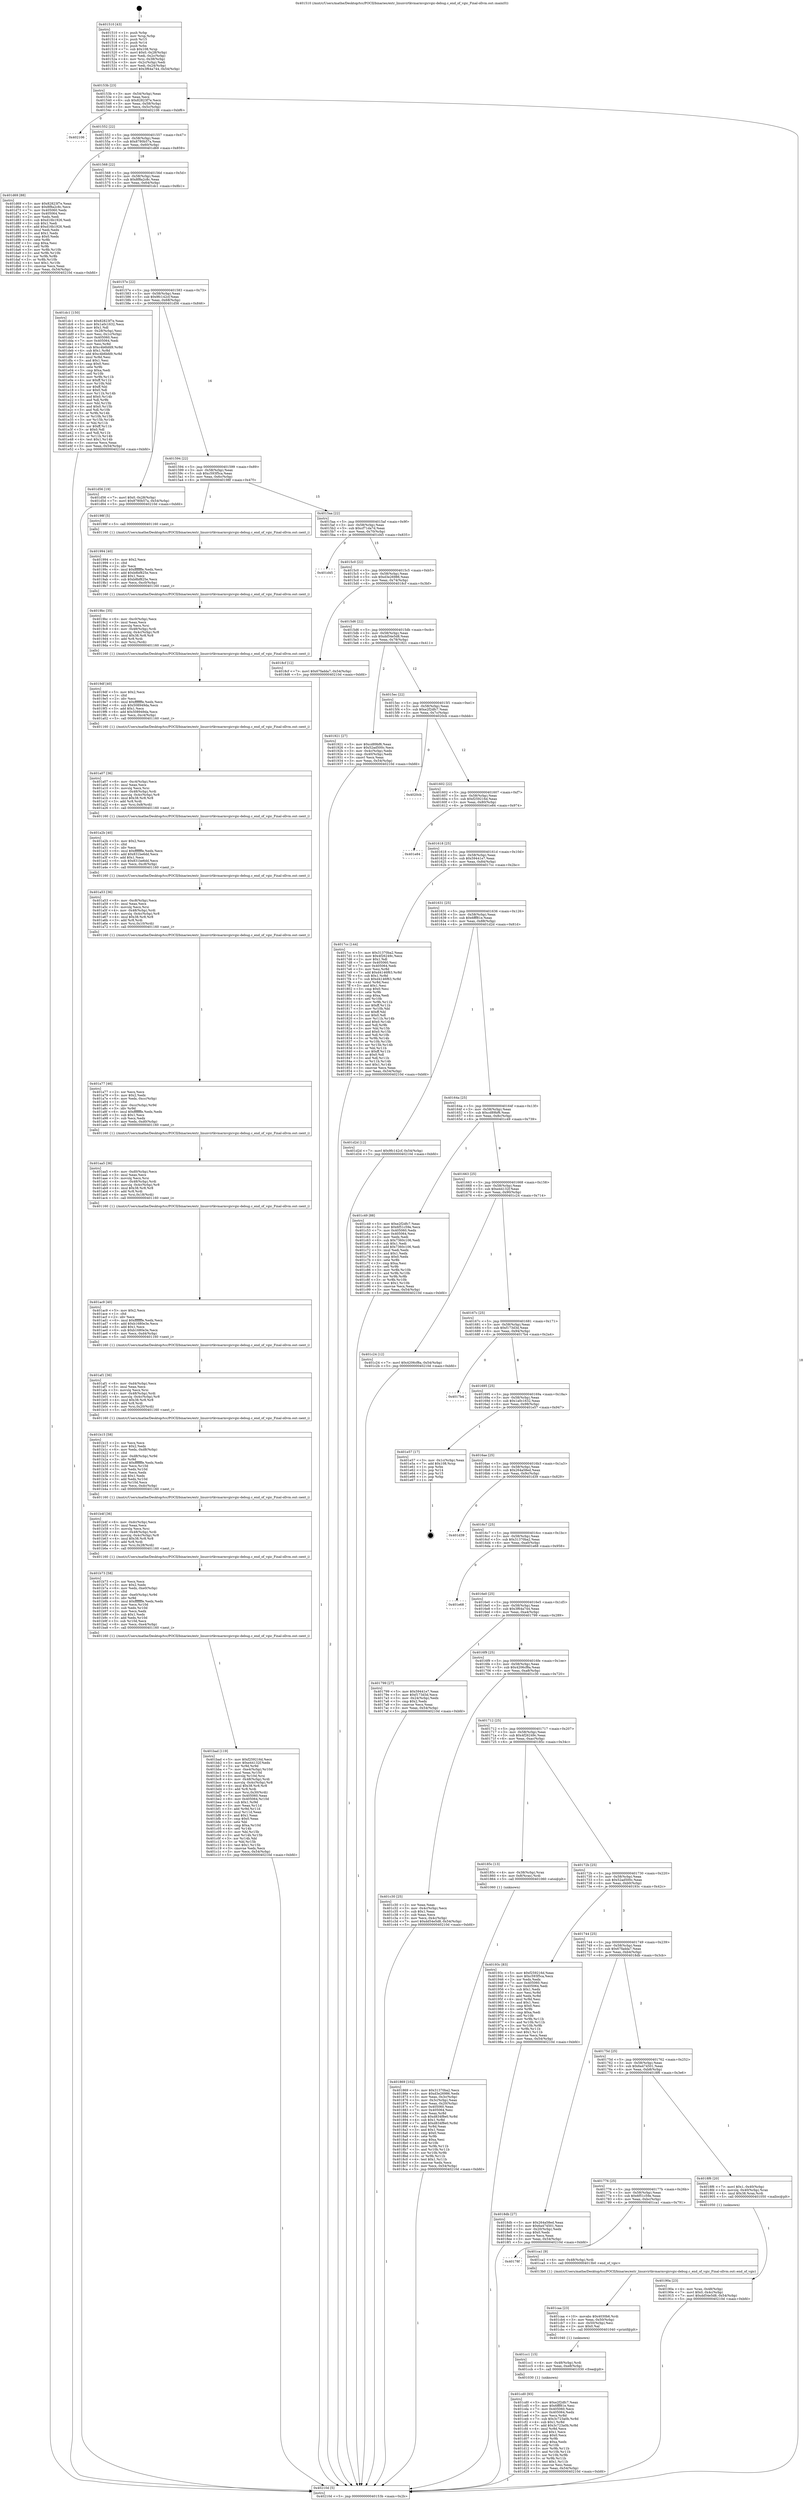 digraph "0x401510" {
  label = "0x401510 (/mnt/c/Users/mathe/Desktop/tcc/POCII/binaries/extr_linuxvirtkvmarmvgicvgic-debug.c_end_of_vgic_Final-ollvm.out::main(0))"
  labelloc = "t"
  node[shape=record]

  Entry [label="",width=0.3,height=0.3,shape=circle,fillcolor=black,style=filled]
  "0x40153b" [label="{
     0x40153b [23]\l
     | [instrs]\l
     &nbsp;&nbsp;0x40153b \<+3\>: mov -0x54(%rbp),%eax\l
     &nbsp;&nbsp;0x40153e \<+2\>: mov %eax,%ecx\l
     &nbsp;&nbsp;0x401540 \<+6\>: sub $0x82823f7e,%ecx\l
     &nbsp;&nbsp;0x401546 \<+3\>: mov %eax,-0x58(%rbp)\l
     &nbsp;&nbsp;0x401549 \<+3\>: mov %ecx,-0x5c(%rbp)\l
     &nbsp;&nbsp;0x40154c \<+6\>: je 0000000000402106 \<main+0xbf6\>\l
  }"]
  "0x402106" [label="{
     0x402106\l
  }", style=dashed]
  "0x401552" [label="{
     0x401552 [22]\l
     | [instrs]\l
     &nbsp;&nbsp;0x401552 \<+5\>: jmp 0000000000401557 \<main+0x47\>\l
     &nbsp;&nbsp;0x401557 \<+3\>: mov -0x58(%rbp),%eax\l
     &nbsp;&nbsp;0x40155a \<+5\>: sub $0x8780b57a,%eax\l
     &nbsp;&nbsp;0x40155f \<+3\>: mov %eax,-0x60(%rbp)\l
     &nbsp;&nbsp;0x401562 \<+6\>: je 0000000000401d69 \<main+0x859\>\l
  }"]
  Exit [label="",width=0.3,height=0.3,shape=circle,fillcolor=black,style=filled,peripheries=2]
  "0x401d69" [label="{
     0x401d69 [88]\l
     | [instrs]\l
     &nbsp;&nbsp;0x401d69 \<+5\>: mov $0x82823f7e,%eax\l
     &nbsp;&nbsp;0x401d6e \<+5\>: mov $0x8f8a2c8c,%ecx\l
     &nbsp;&nbsp;0x401d73 \<+7\>: mov 0x405060,%edx\l
     &nbsp;&nbsp;0x401d7a \<+7\>: mov 0x405064,%esi\l
     &nbsp;&nbsp;0x401d81 \<+2\>: mov %edx,%edi\l
     &nbsp;&nbsp;0x401d83 \<+6\>: sub $0xd16b1926,%edi\l
     &nbsp;&nbsp;0x401d89 \<+3\>: sub $0x1,%edi\l
     &nbsp;&nbsp;0x401d8c \<+6\>: add $0xd16b1926,%edi\l
     &nbsp;&nbsp;0x401d92 \<+3\>: imul %edi,%edx\l
     &nbsp;&nbsp;0x401d95 \<+3\>: and $0x1,%edx\l
     &nbsp;&nbsp;0x401d98 \<+3\>: cmp $0x0,%edx\l
     &nbsp;&nbsp;0x401d9b \<+4\>: sete %r8b\l
     &nbsp;&nbsp;0x401d9f \<+3\>: cmp $0xa,%esi\l
     &nbsp;&nbsp;0x401da2 \<+4\>: setl %r9b\l
     &nbsp;&nbsp;0x401da6 \<+3\>: mov %r8b,%r10b\l
     &nbsp;&nbsp;0x401da9 \<+3\>: and %r9b,%r10b\l
     &nbsp;&nbsp;0x401dac \<+3\>: xor %r9b,%r8b\l
     &nbsp;&nbsp;0x401daf \<+3\>: or %r8b,%r10b\l
     &nbsp;&nbsp;0x401db2 \<+4\>: test $0x1,%r10b\l
     &nbsp;&nbsp;0x401db6 \<+3\>: cmovne %ecx,%eax\l
     &nbsp;&nbsp;0x401db9 \<+3\>: mov %eax,-0x54(%rbp)\l
     &nbsp;&nbsp;0x401dbc \<+5\>: jmp 000000000040210d \<main+0xbfd\>\l
  }"]
  "0x401568" [label="{
     0x401568 [22]\l
     | [instrs]\l
     &nbsp;&nbsp;0x401568 \<+5\>: jmp 000000000040156d \<main+0x5d\>\l
     &nbsp;&nbsp;0x40156d \<+3\>: mov -0x58(%rbp),%eax\l
     &nbsp;&nbsp;0x401570 \<+5\>: sub $0x8f8a2c8c,%eax\l
     &nbsp;&nbsp;0x401575 \<+3\>: mov %eax,-0x64(%rbp)\l
     &nbsp;&nbsp;0x401578 \<+6\>: je 0000000000401dc1 \<main+0x8b1\>\l
  }"]
  "0x401cd0" [label="{
     0x401cd0 [93]\l
     | [instrs]\l
     &nbsp;&nbsp;0x401cd0 \<+5\>: mov $0xe2f2dfc7,%eax\l
     &nbsp;&nbsp;0x401cd5 \<+5\>: mov $0x6fff81e,%esi\l
     &nbsp;&nbsp;0x401cda \<+7\>: mov 0x405060,%ecx\l
     &nbsp;&nbsp;0x401ce1 \<+7\>: mov 0x405064,%edx\l
     &nbsp;&nbsp;0x401ce8 \<+3\>: mov %ecx,%r8d\l
     &nbsp;&nbsp;0x401ceb \<+7\>: sub $0x3c723a0b,%r8d\l
     &nbsp;&nbsp;0x401cf2 \<+4\>: sub $0x1,%r8d\l
     &nbsp;&nbsp;0x401cf6 \<+7\>: add $0x3c723a0b,%r8d\l
     &nbsp;&nbsp;0x401cfd \<+4\>: imul %r8d,%ecx\l
     &nbsp;&nbsp;0x401d01 \<+3\>: and $0x1,%ecx\l
     &nbsp;&nbsp;0x401d04 \<+3\>: cmp $0x0,%ecx\l
     &nbsp;&nbsp;0x401d07 \<+4\>: sete %r9b\l
     &nbsp;&nbsp;0x401d0b \<+3\>: cmp $0xa,%edx\l
     &nbsp;&nbsp;0x401d0e \<+4\>: setl %r10b\l
     &nbsp;&nbsp;0x401d12 \<+3\>: mov %r9b,%r11b\l
     &nbsp;&nbsp;0x401d15 \<+3\>: and %r10b,%r11b\l
     &nbsp;&nbsp;0x401d18 \<+3\>: xor %r10b,%r9b\l
     &nbsp;&nbsp;0x401d1b \<+3\>: or %r9b,%r11b\l
     &nbsp;&nbsp;0x401d1e \<+4\>: test $0x1,%r11b\l
     &nbsp;&nbsp;0x401d22 \<+3\>: cmovne %esi,%eax\l
     &nbsp;&nbsp;0x401d25 \<+3\>: mov %eax,-0x54(%rbp)\l
     &nbsp;&nbsp;0x401d28 \<+5\>: jmp 000000000040210d \<main+0xbfd\>\l
  }"]
  "0x401dc1" [label="{
     0x401dc1 [150]\l
     | [instrs]\l
     &nbsp;&nbsp;0x401dc1 \<+5\>: mov $0x82823f7e,%eax\l
     &nbsp;&nbsp;0x401dc6 \<+5\>: mov $0x1a0c1632,%ecx\l
     &nbsp;&nbsp;0x401dcb \<+2\>: mov $0x1,%dl\l
     &nbsp;&nbsp;0x401dcd \<+3\>: mov -0x28(%rbp),%esi\l
     &nbsp;&nbsp;0x401dd0 \<+3\>: mov %esi,-0x1c(%rbp)\l
     &nbsp;&nbsp;0x401dd3 \<+7\>: mov 0x405060,%esi\l
     &nbsp;&nbsp;0x401dda \<+7\>: mov 0x405064,%edi\l
     &nbsp;&nbsp;0x401de1 \<+3\>: mov %esi,%r8d\l
     &nbsp;&nbsp;0x401de4 \<+7\>: sub $0xc4b6bfd9,%r8d\l
     &nbsp;&nbsp;0x401deb \<+4\>: sub $0x1,%r8d\l
     &nbsp;&nbsp;0x401def \<+7\>: add $0xc4b6bfd9,%r8d\l
     &nbsp;&nbsp;0x401df6 \<+4\>: imul %r8d,%esi\l
     &nbsp;&nbsp;0x401dfa \<+3\>: and $0x1,%esi\l
     &nbsp;&nbsp;0x401dfd \<+3\>: cmp $0x0,%esi\l
     &nbsp;&nbsp;0x401e00 \<+4\>: sete %r9b\l
     &nbsp;&nbsp;0x401e04 \<+3\>: cmp $0xa,%edi\l
     &nbsp;&nbsp;0x401e07 \<+4\>: setl %r10b\l
     &nbsp;&nbsp;0x401e0b \<+3\>: mov %r9b,%r11b\l
     &nbsp;&nbsp;0x401e0e \<+4\>: xor $0xff,%r11b\l
     &nbsp;&nbsp;0x401e12 \<+3\>: mov %r10b,%bl\l
     &nbsp;&nbsp;0x401e15 \<+3\>: xor $0xff,%bl\l
     &nbsp;&nbsp;0x401e18 \<+3\>: xor $0x0,%dl\l
     &nbsp;&nbsp;0x401e1b \<+3\>: mov %r11b,%r14b\l
     &nbsp;&nbsp;0x401e1e \<+4\>: and $0x0,%r14b\l
     &nbsp;&nbsp;0x401e22 \<+3\>: and %dl,%r9b\l
     &nbsp;&nbsp;0x401e25 \<+3\>: mov %bl,%r15b\l
     &nbsp;&nbsp;0x401e28 \<+4\>: and $0x0,%r15b\l
     &nbsp;&nbsp;0x401e2c \<+3\>: and %dl,%r10b\l
     &nbsp;&nbsp;0x401e2f \<+3\>: or %r9b,%r14b\l
     &nbsp;&nbsp;0x401e32 \<+3\>: or %r10b,%r15b\l
     &nbsp;&nbsp;0x401e35 \<+3\>: xor %r15b,%r14b\l
     &nbsp;&nbsp;0x401e38 \<+3\>: or %bl,%r11b\l
     &nbsp;&nbsp;0x401e3b \<+4\>: xor $0xff,%r11b\l
     &nbsp;&nbsp;0x401e3f \<+3\>: or $0x0,%dl\l
     &nbsp;&nbsp;0x401e42 \<+3\>: and %dl,%r11b\l
     &nbsp;&nbsp;0x401e45 \<+3\>: or %r11b,%r14b\l
     &nbsp;&nbsp;0x401e48 \<+4\>: test $0x1,%r14b\l
     &nbsp;&nbsp;0x401e4c \<+3\>: cmovne %ecx,%eax\l
     &nbsp;&nbsp;0x401e4f \<+3\>: mov %eax,-0x54(%rbp)\l
     &nbsp;&nbsp;0x401e52 \<+5\>: jmp 000000000040210d \<main+0xbfd\>\l
  }"]
  "0x40157e" [label="{
     0x40157e [22]\l
     | [instrs]\l
     &nbsp;&nbsp;0x40157e \<+5\>: jmp 0000000000401583 \<main+0x73\>\l
     &nbsp;&nbsp;0x401583 \<+3\>: mov -0x58(%rbp),%eax\l
     &nbsp;&nbsp;0x401586 \<+5\>: sub $0x9fc142cf,%eax\l
     &nbsp;&nbsp;0x40158b \<+3\>: mov %eax,-0x68(%rbp)\l
     &nbsp;&nbsp;0x40158e \<+6\>: je 0000000000401d56 \<main+0x846\>\l
  }"]
  "0x401cc1" [label="{
     0x401cc1 [15]\l
     | [instrs]\l
     &nbsp;&nbsp;0x401cc1 \<+4\>: mov -0x48(%rbp),%rdi\l
     &nbsp;&nbsp;0x401cc5 \<+6\>: mov %eax,-0xe8(%rbp)\l
     &nbsp;&nbsp;0x401ccb \<+5\>: call 0000000000401030 \<free@plt\>\l
     | [calls]\l
     &nbsp;&nbsp;0x401030 \{1\} (unknown)\l
  }"]
  "0x401d56" [label="{
     0x401d56 [19]\l
     | [instrs]\l
     &nbsp;&nbsp;0x401d56 \<+7\>: movl $0x0,-0x28(%rbp)\l
     &nbsp;&nbsp;0x401d5d \<+7\>: movl $0x8780b57a,-0x54(%rbp)\l
     &nbsp;&nbsp;0x401d64 \<+5\>: jmp 000000000040210d \<main+0xbfd\>\l
  }"]
  "0x401594" [label="{
     0x401594 [22]\l
     | [instrs]\l
     &nbsp;&nbsp;0x401594 \<+5\>: jmp 0000000000401599 \<main+0x89\>\l
     &nbsp;&nbsp;0x401599 \<+3\>: mov -0x58(%rbp),%eax\l
     &nbsp;&nbsp;0x40159c \<+5\>: sub $0xc593f5ca,%eax\l
     &nbsp;&nbsp;0x4015a1 \<+3\>: mov %eax,-0x6c(%rbp)\l
     &nbsp;&nbsp;0x4015a4 \<+6\>: je 000000000040198f \<main+0x47f\>\l
  }"]
  "0x401caa" [label="{
     0x401caa [23]\l
     | [instrs]\l
     &nbsp;&nbsp;0x401caa \<+10\>: movabs $0x4030b6,%rdi\l
     &nbsp;&nbsp;0x401cb4 \<+3\>: mov %eax,-0x50(%rbp)\l
     &nbsp;&nbsp;0x401cb7 \<+3\>: mov -0x50(%rbp),%esi\l
     &nbsp;&nbsp;0x401cba \<+2\>: mov $0x0,%al\l
     &nbsp;&nbsp;0x401cbc \<+5\>: call 0000000000401040 \<printf@plt\>\l
     | [calls]\l
     &nbsp;&nbsp;0x401040 \{1\} (unknown)\l
  }"]
  "0x40198f" [label="{
     0x40198f [5]\l
     | [instrs]\l
     &nbsp;&nbsp;0x40198f \<+5\>: call 0000000000401160 \<next_i\>\l
     | [calls]\l
     &nbsp;&nbsp;0x401160 \{1\} (/mnt/c/Users/mathe/Desktop/tcc/POCII/binaries/extr_linuxvirtkvmarmvgicvgic-debug.c_end_of_vgic_Final-ollvm.out::next_i)\l
  }"]
  "0x4015aa" [label="{
     0x4015aa [22]\l
     | [instrs]\l
     &nbsp;&nbsp;0x4015aa \<+5\>: jmp 00000000004015af \<main+0x9f\>\l
     &nbsp;&nbsp;0x4015af \<+3\>: mov -0x58(%rbp),%eax\l
     &nbsp;&nbsp;0x4015b2 \<+5\>: sub $0xcf71da7d,%eax\l
     &nbsp;&nbsp;0x4015b7 \<+3\>: mov %eax,-0x70(%rbp)\l
     &nbsp;&nbsp;0x4015ba \<+6\>: je 0000000000401d45 \<main+0x835\>\l
  }"]
  "0x40178f" [label="{
     0x40178f\l
  }", style=dashed]
  "0x401d45" [label="{
     0x401d45\l
  }", style=dashed]
  "0x4015c0" [label="{
     0x4015c0 [22]\l
     | [instrs]\l
     &nbsp;&nbsp;0x4015c0 \<+5\>: jmp 00000000004015c5 \<main+0xb5\>\l
     &nbsp;&nbsp;0x4015c5 \<+3\>: mov -0x58(%rbp),%eax\l
     &nbsp;&nbsp;0x4015c8 \<+5\>: sub $0xd3e26986,%eax\l
     &nbsp;&nbsp;0x4015cd \<+3\>: mov %eax,-0x74(%rbp)\l
     &nbsp;&nbsp;0x4015d0 \<+6\>: je 00000000004018cf \<main+0x3bf\>\l
  }"]
  "0x401ca1" [label="{
     0x401ca1 [9]\l
     | [instrs]\l
     &nbsp;&nbsp;0x401ca1 \<+4\>: mov -0x48(%rbp),%rdi\l
     &nbsp;&nbsp;0x401ca5 \<+5\>: call 00000000004013b0 \<end_of_vgic\>\l
     | [calls]\l
     &nbsp;&nbsp;0x4013b0 \{1\} (/mnt/c/Users/mathe/Desktop/tcc/POCII/binaries/extr_linuxvirtkvmarmvgicvgic-debug.c_end_of_vgic_Final-ollvm.out::end_of_vgic)\l
  }"]
  "0x4018cf" [label="{
     0x4018cf [12]\l
     | [instrs]\l
     &nbsp;&nbsp;0x4018cf \<+7\>: movl $0x67fadda7,-0x54(%rbp)\l
     &nbsp;&nbsp;0x4018d6 \<+5\>: jmp 000000000040210d \<main+0xbfd\>\l
  }"]
  "0x4015d6" [label="{
     0x4015d6 [22]\l
     | [instrs]\l
     &nbsp;&nbsp;0x4015d6 \<+5\>: jmp 00000000004015db \<main+0xcb\>\l
     &nbsp;&nbsp;0x4015db \<+3\>: mov -0x58(%rbp),%eax\l
     &nbsp;&nbsp;0x4015de \<+5\>: sub $0xdd54e5d8,%eax\l
     &nbsp;&nbsp;0x4015e3 \<+3\>: mov %eax,-0x78(%rbp)\l
     &nbsp;&nbsp;0x4015e6 \<+6\>: je 0000000000401921 \<main+0x411\>\l
  }"]
  "0x401bad" [label="{
     0x401bad [119]\l
     | [instrs]\l
     &nbsp;&nbsp;0x401bad \<+5\>: mov $0xf259216d,%ecx\l
     &nbsp;&nbsp;0x401bb2 \<+5\>: mov $0xe44132f,%edx\l
     &nbsp;&nbsp;0x401bb7 \<+3\>: xor %r9d,%r9d\l
     &nbsp;&nbsp;0x401bba \<+7\>: mov -0xe4(%rbp),%r10d\l
     &nbsp;&nbsp;0x401bc1 \<+4\>: imul %eax,%r10d\l
     &nbsp;&nbsp;0x401bc5 \<+3\>: movslq %r10d,%rsi\l
     &nbsp;&nbsp;0x401bc8 \<+4\>: mov -0x48(%rbp),%rdi\l
     &nbsp;&nbsp;0x401bcc \<+4\>: movslq -0x4c(%rbp),%r8\l
     &nbsp;&nbsp;0x401bd0 \<+4\>: imul $0x38,%r8,%r8\l
     &nbsp;&nbsp;0x401bd4 \<+3\>: add %r8,%rdi\l
     &nbsp;&nbsp;0x401bd7 \<+4\>: mov %rsi,0x30(%rdi)\l
     &nbsp;&nbsp;0x401bdb \<+7\>: mov 0x405060,%eax\l
     &nbsp;&nbsp;0x401be2 \<+8\>: mov 0x405064,%r10d\l
     &nbsp;&nbsp;0x401bea \<+4\>: sub $0x1,%r9d\l
     &nbsp;&nbsp;0x401bee \<+3\>: mov %eax,%r11d\l
     &nbsp;&nbsp;0x401bf1 \<+3\>: add %r9d,%r11d\l
     &nbsp;&nbsp;0x401bf4 \<+4\>: imul %r11d,%eax\l
     &nbsp;&nbsp;0x401bf8 \<+3\>: and $0x1,%eax\l
     &nbsp;&nbsp;0x401bfb \<+3\>: cmp $0x0,%eax\l
     &nbsp;&nbsp;0x401bfe \<+3\>: sete %bl\l
     &nbsp;&nbsp;0x401c01 \<+4\>: cmp $0xa,%r10d\l
     &nbsp;&nbsp;0x401c05 \<+4\>: setl %r14b\l
     &nbsp;&nbsp;0x401c09 \<+3\>: mov %bl,%r15b\l
     &nbsp;&nbsp;0x401c0c \<+3\>: and %r14b,%r15b\l
     &nbsp;&nbsp;0x401c0f \<+3\>: xor %r14b,%bl\l
     &nbsp;&nbsp;0x401c12 \<+3\>: or %bl,%r15b\l
     &nbsp;&nbsp;0x401c15 \<+4\>: test $0x1,%r15b\l
     &nbsp;&nbsp;0x401c19 \<+3\>: cmovne %edx,%ecx\l
     &nbsp;&nbsp;0x401c1c \<+3\>: mov %ecx,-0x54(%rbp)\l
     &nbsp;&nbsp;0x401c1f \<+5\>: jmp 000000000040210d \<main+0xbfd\>\l
  }"]
  "0x401921" [label="{
     0x401921 [27]\l
     | [instrs]\l
     &nbsp;&nbsp;0x401921 \<+5\>: mov $0xcd89bf6,%eax\l
     &nbsp;&nbsp;0x401926 \<+5\>: mov $0x52ad500c,%ecx\l
     &nbsp;&nbsp;0x40192b \<+3\>: mov -0x4c(%rbp),%edx\l
     &nbsp;&nbsp;0x40192e \<+3\>: cmp -0x40(%rbp),%edx\l
     &nbsp;&nbsp;0x401931 \<+3\>: cmovl %ecx,%eax\l
     &nbsp;&nbsp;0x401934 \<+3\>: mov %eax,-0x54(%rbp)\l
     &nbsp;&nbsp;0x401937 \<+5\>: jmp 000000000040210d \<main+0xbfd\>\l
  }"]
  "0x4015ec" [label="{
     0x4015ec [22]\l
     | [instrs]\l
     &nbsp;&nbsp;0x4015ec \<+5\>: jmp 00000000004015f1 \<main+0xe1\>\l
     &nbsp;&nbsp;0x4015f1 \<+3\>: mov -0x58(%rbp),%eax\l
     &nbsp;&nbsp;0x4015f4 \<+5\>: sub $0xe2f2dfc7,%eax\l
     &nbsp;&nbsp;0x4015f9 \<+3\>: mov %eax,-0x7c(%rbp)\l
     &nbsp;&nbsp;0x4015fc \<+6\>: je 00000000004020cb \<main+0xbbb\>\l
  }"]
  "0x401b73" [label="{
     0x401b73 [58]\l
     | [instrs]\l
     &nbsp;&nbsp;0x401b73 \<+2\>: xor %ecx,%ecx\l
     &nbsp;&nbsp;0x401b75 \<+5\>: mov $0x2,%edx\l
     &nbsp;&nbsp;0x401b7a \<+6\>: mov %edx,-0xe0(%rbp)\l
     &nbsp;&nbsp;0x401b80 \<+1\>: cltd\l
     &nbsp;&nbsp;0x401b81 \<+7\>: mov -0xe0(%rbp),%r9d\l
     &nbsp;&nbsp;0x401b88 \<+3\>: idiv %r9d\l
     &nbsp;&nbsp;0x401b8b \<+6\>: imul $0xfffffffe,%edx,%edx\l
     &nbsp;&nbsp;0x401b91 \<+3\>: mov %ecx,%r10d\l
     &nbsp;&nbsp;0x401b94 \<+3\>: sub %edx,%r10d\l
     &nbsp;&nbsp;0x401b97 \<+2\>: mov %ecx,%edx\l
     &nbsp;&nbsp;0x401b99 \<+3\>: sub $0x1,%edx\l
     &nbsp;&nbsp;0x401b9c \<+3\>: add %edx,%r10d\l
     &nbsp;&nbsp;0x401b9f \<+3\>: sub %r10d,%ecx\l
     &nbsp;&nbsp;0x401ba2 \<+6\>: mov %ecx,-0xe4(%rbp)\l
     &nbsp;&nbsp;0x401ba8 \<+5\>: call 0000000000401160 \<next_i\>\l
     | [calls]\l
     &nbsp;&nbsp;0x401160 \{1\} (/mnt/c/Users/mathe/Desktop/tcc/POCII/binaries/extr_linuxvirtkvmarmvgicvgic-debug.c_end_of_vgic_Final-ollvm.out::next_i)\l
  }"]
  "0x4020cb" [label="{
     0x4020cb\l
  }", style=dashed]
  "0x401602" [label="{
     0x401602 [22]\l
     | [instrs]\l
     &nbsp;&nbsp;0x401602 \<+5\>: jmp 0000000000401607 \<main+0xf7\>\l
     &nbsp;&nbsp;0x401607 \<+3\>: mov -0x58(%rbp),%eax\l
     &nbsp;&nbsp;0x40160a \<+5\>: sub $0xf259216d,%eax\l
     &nbsp;&nbsp;0x40160f \<+3\>: mov %eax,-0x80(%rbp)\l
     &nbsp;&nbsp;0x401612 \<+6\>: je 0000000000401e84 \<main+0x974\>\l
  }"]
  "0x401b4f" [label="{
     0x401b4f [36]\l
     | [instrs]\l
     &nbsp;&nbsp;0x401b4f \<+6\>: mov -0xdc(%rbp),%ecx\l
     &nbsp;&nbsp;0x401b55 \<+3\>: imul %eax,%ecx\l
     &nbsp;&nbsp;0x401b58 \<+3\>: movslq %ecx,%rsi\l
     &nbsp;&nbsp;0x401b5b \<+4\>: mov -0x48(%rbp),%rdi\l
     &nbsp;&nbsp;0x401b5f \<+4\>: movslq -0x4c(%rbp),%r8\l
     &nbsp;&nbsp;0x401b63 \<+4\>: imul $0x38,%r8,%r8\l
     &nbsp;&nbsp;0x401b67 \<+3\>: add %r8,%rdi\l
     &nbsp;&nbsp;0x401b6a \<+4\>: mov %rsi,0x28(%rdi)\l
     &nbsp;&nbsp;0x401b6e \<+5\>: call 0000000000401160 \<next_i\>\l
     | [calls]\l
     &nbsp;&nbsp;0x401160 \{1\} (/mnt/c/Users/mathe/Desktop/tcc/POCII/binaries/extr_linuxvirtkvmarmvgicvgic-debug.c_end_of_vgic_Final-ollvm.out::next_i)\l
  }"]
  "0x401e84" [label="{
     0x401e84\l
  }", style=dashed]
  "0x401618" [label="{
     0x401618 [25]\l
     | [instrs]\l
     &nbsp;&nbsp;0x401618 \<+5\>: jmp 000000000040161d \<main+0x10d\>\l
     &nbsp;&nbsp;0x40161d \<+3\>: mov -0x58(%rbp),%eax\l
     &nbsp;&nbsp;0x401620 \<+5\>: sub $0x59441e7,%eax\l
     &nbsp;&nbsp;0x401625 \<+6\>: mov %eax,-0x84(%rbp)\l
     &nbsp;&nbsp;0x40162b \<+6\>: je 00000000004017cc \<main+0x2bc\>\l
  }"]
  "0x401b15" [label="{
     0x401b15 [58]\l
     | [instrs]\l
     &nbsp;&nbsp;0x401b15 \<+2\>: xor %ecx,%ecx\l
     &nbsp;&nbsp;0x401b17 \<+5\>: mov $0x2,%edx\l
     &nbsp;&nbsp;0x401b1c \<+6\>: mov %edx,-0xd8(%rbp)\l
     &nbsp;&nbsp;0x401b22 \<+1\>: cltd\l
     &nbsp;&nbsp;0x401b23 \<+7\>: mov -0xd8(%rbp),%r9d\l
     &nbsp;&nbsp;0x401b2a \<+3\>: idiv %r9d\l
     &nbsp;&nbsp;0x401b2d \<+6\>: imul $0xfffffffe,%edx,%edx\l
     &nbsp;&nbsp;0x401b33 \<+3\>: mov %ecx,%r10d\l
     &nbsp;&nbsp;0x401b36 \<+3\>: sub %edx,%r10d\l
     &nbsp;&nbsp;0x401b39 \<+2\>: mov %ecx,%edx\l
     &nbsp;&nbsp;0x401b3b \<+3\>: sub $0x1,%edx\l
     &nbsp;&nbsp;0x401b3e \<+3\>: add %edx,%r10d\l
     &nbsp;&nbsp;0x401b41 \<+3\>: sub %r10d,%ecx\l
     &nbsp;&nbsp;0x401b44 \<+6\>: mov %ecx,-0xdc(%rbp)\l
     &nbsp;&nbsp;0x401b4a \<+5\>: call 0000000000401160 \<next_i\>\l
     | [calls]\l
     &nbsp;&nbsp;0x401160 \{1\} (/mnt/c/Users/mathe/Desktop/tcc/POCII/binaries/extr_linuxvirtkvmarmvgicvgic-debug.c_end_of_vgic_Final-ollvm.out::next_i)\l
  }"]
  "0x4017cc" [label="{
     0x4017cc [144]\l
     | [instrs]\l
     &nbsp;&nbsp;0x4017cc \<+5\>: mov $0x31370ba2,%eax\l
     &nbsp;&nbsp;0x4017d1 \<+5\>: mov $0x4f26249c,%ecx\l
     &nbsp;&nbsp;0x4017d6 \<+2\>: mov $0x1,%dl\l
     &nbsp;&nbsp;0x4017d8 \<+7\>: mov 0x405060,%esi\l
     &nbsp;&nbsp;0x4017df \<+7\>: mov 0x405064,%edi\l
     &nbsp;&nbsp;0x4017e6 \<+3\>: mov %esi,%r8d\l
     &nbsp;&nbsp;0x4017e9 \<+7\>: add $0xd4146f63,%r8d\l
     &nbsp;&nbsp;0x4017f0 \<+4\>: sub $0x1,%r8d\l
     &nbsp;&nbsp;0x4017f4 \<+7\>: sub $0xd4146f63,%r8d\l
     &nbsp;&nbsp;0x4017fb \<+4\>: imul %r8d,%esi\l
     &nbsp;&nbsp;0x4017ff \<+3\>: and $0x1,%esi\l
     &nbsp;&nbsp;0x401802 \<+3\>: cmp $0x0,%esi\l
     &nbsp;&nbsp;0x401805 \<+4\>: sete %r9b\l
     &nbsp;&nbsp;0x401809 \<+3\>: cmp $0xa,%edi\l
     &nbsp;&nbsp;0x40180c \<+4\>: setl %r10b\l
     &nbsp;&nbsp;0x401810 \<+3\>: mov %r9b,%r11b\l
     &nbsp;&nbsp;0x401813 \<+4\>: xor $0xff,%r11b\l
     &nbsp;&nbsp;0x401817 \<+3\>: mov %r10b,%bl\l
     &nbsp;&nbsp;0x40181a \<+3\>: xor $0xff,%bl\l
     &nbsp;&nbsp;0x40181d \<+3\>: xor $0x0,%dl\l
     &nbsp;&nbsp;0x401820 \<+3\>: mov %r11b,%r14b\l
     &nbsp;&nbsp;0x401823 \<+4\>: and $0x0,%r14b\l
     &nbsp;&nbsp;0x401827 \<+3\>: and %dl,%r9b\l
     &nbsp;&nbsp;0x40182a \<+3\>: mov %bl,%r15b\l
     &nbsp;&nbsp;0x40182d \<+4\>: and $0x0,%r15b\l
     &nbsp;&nbsp;0x401831 \<+3\>: and %dl,%r10b\l
     &nbsp;&nbsp;0x401834 \<+3\>: or %r9b,%r14b\l
     &nbsp;&nbsp;0x401837 \<+3\>: or %r10b,%r15b\l
     &nbsp;&nbsp;0x40183a \<+3\>: xor %r15b,%r14b\l
     &nbsp;&nbsp;0x40183d \<+3\>: or %bl,%r11b\l
     &nbsp;&nbsp;0x401840 \<+4\>: xor $0xff,%r11b\l
     &nbsp;&nbsp;0x401844 \<+3\>: or $0x0,%dl\l
     &nbsp;&nbsp;0x401847 \<+3\>: and %dl,%r11b\l
     &nbsp;&nbsp;0x40184a \<+3\>: or %r11b,%r14b\l
     &nbsp;&nbsp;0x40184d \<+4\>: test $0x1,%r14b\l
     &nbsp;&nbsp;0x401851 \<+3\>: cmovne %ecx,%eax\l
     &nbsp;&nbsp;0x401854 \<+3\>: mov %eax,-0x54(%rbp)\l
     &nbsp;&nbsp;0x401857 \<+5\>: jmp 000000000040210d \<main+0xbfd\>\l
  }"]
  "0x401631" [label="{
     0x401631 [25]\l
     | [instrs]\l
     &nbsp;&nbsp;0x401631 \<+5\>: jmp 0000000000401636 \<main+0x126\>\l
     &nbsp;&nbsp;0x401636 \<+3\>: mov -0x58(%rbp),%eax\l
     &nbsp;&nbsp;0x401639 \<+5\>: sub $0x6fff81e,%eax\l
     &nbsp;&nbsp;0x40163e \<+6\>: mov %eax,-0x88(%rbp)\l
     &nbsp;&nbsp;0x401644 \<+6\>: je 0000000000401d2d \<main+0x81d\>\l
  }"]
  "0x401af1" [label="{
     0x401af1 [36]\l
     | [instrs]\l
     &nbsp;&nbsp;0x401af1 \<+6\>: mov -0xd4(%rbp),%ecx\l
     &nbsp;&nbsp;0x401af7 \<+3\>: imul %eax,%ecx\l
     &nbsp;&nbsp;0x401afa \<+3\>: movslq %ecx,%rsi\l
     &nbsp;&nbsp;0x401afd \<+4\>: mov -0x48(%rbp),%rdi\l
     &nbsp;&nbsp;0x401b01 \<+4\>: movslq -0x4c(%rbp),%r8\l
     &nbsp;&nbsp;0x401b05 \<+4\>: imul $0x38,%r8,%r8\l
     &nbsp;&nbsp;0x401b09 \<+3\>: add %r8,%rdi\l
     &nbsp;&nbsp;0x401b0c \<+4\>: mov %rsi,0x20(%rdi)\l
     &nbsp;&nbsp;0x401b10 \<+5\>: call 0000000000401160 \<next_i\>\l
     | [calls]\l
     &nbsp;&nbsp;0x401160 \{1\} (/mnt/c/Users/mathe/Desktop/tcc/POCII/binaries/extr_linuxvirtkvmarmvgicvgic-debug.c_end_of_vgic_Final-ollvm.out::next_i)\l
  }"]
  "0x401d2d" [label="{
     0x401d2d [12]\l
     | [instrs]\l
     &nbsp;&nbsp;0x401d2d \<+7\>: movl $0x9fc142cf,-0x54(%rbp)\l
     &nbsp;&nbsp;0x401d34 \<+5\>: jmp 000000000040210d \<main+0xbfd\>\l
  }"]
  "0x40164a" [label="{
     0x40164a [25]\l
     | [instrs]\l
     &nbsp;&nbsp;0x40164a \<+5\>: jmp 000000000040164f \<main+0x13f\>\l
     &nbsp;&nbsp;0x40164f \<+3\>: mov -0x58(%rbp),%eax\l
     &nbsp;&nbsp;0x401652 \<+5\>: sub $0xcd89bf6,%eax\l
     &nbsp;&nbsp;0x401657 \<+6\>: mov %eax,-0x8c(%rbp)\l
     &nbsp;&nbsp;0x40165d \<+6\>: je 0000000000401c49 \<main+0x739\>\l
  }"]
  "0x401ac9" [label="{
     0x401ac9 [40]\l
     | [instrs]\l
     &nbsp;&nbsp;0x401ac9 \<+5\>: mov $0x2,%ecx\l
     &nbsp;&nbsp;0x401ace \<+1\>: cltd\l
     &nbsp;&nbsp;0x401acf \<+2\>: idiv %ecx\l
     &nbsp;&nbsp;0x401ad1 \<+6\>: imul $0xfffffffe,%edx,%ecx\l
     &nbsp;&nbsp;0x401ad7 \<+6\>: add $0xb1680e3e,%ecx\l
     &nbsp;&nbsp;0x401add \<+3\>: add $0x1,%ecx\l
     &nbsp;&nbsp;0x401ae0 \<+6\>: sub $0xb1680e3e,%ecx\l
     &nbsp;&nbsp;0x401ae6 \<+6\>: mov %ecx,-0xd4(%rbp)\l
     &nbsp;&nbsp;0x401aec \<+5\>: call 0000000000401160 \<next_i\>\l
     | [calls]\l
     &nbsp;&nbsp;0x401160 \{1\} (/mnt/c/Users/mathe/Desktop/tcc/POCII/binaries/extr_linuxvirtkvmarmvgicvgic-debug.c_end_of_vgic_Final-ollvm.out::next_i)\l
  }"]
  "0x401c49" [label="{
     0x401c49 [88]\l
     | [instrs]\l
     &nbsp;&nbsp;0x401c49 \<+5\>: mov $0xe2f2dfc7,%eax\l
     &nbsp;&nbsp;0x401c4e \<+5\>: mov $0x6f51c59e,%ecx\l
     &nbsp;&nbsp;0x401c53 \<+7\>: mov 0x405060,%edx\l
     &nbsp;&nbsp;0x401c5a \<+7\>: mov 0x405064,%esi\l
     &nbsp;&nbsp;0x401c61 \<+2\>: mov %edx,%edi\l
     &nbsp;&nbsp;0x401c63 \<+6\>: sub $0x7360c106,%edi\l
     &nbsp;&nbsp;0x401c69 \<+3\>: sub $0x1,%edi\l
     &nbsp;&nbsp;0x401c6c \<+6\>: add $0x7360c106,%edi\l
     &nbsp;&nbsp;0x401c72 \<+3\>: imul %edi,%edx\l
     &nbsp;&nbsp;0x401c75 \<+3\>: and $0x1,%edx\l
     &nbsp;&nbsp;0x401c78 \<+3\>: cmp $0x0,%edx\l
     &nbsp;&nbsp;0x401c7b \<+4\>: sete %r8b\l
     &nbsp;&nbsp;0x401c7f \<+3\>: cmp $0xa,%esi\l
     &nbsp;&nbsp;0x401c82 \<+4\>: setl %r9b\l
     &nbsp;&nbsp;0x401c86 \<+3\>: mov %r8b,%r10b\l
     &nbsp;&nbsp;0x401c89 \<+3\>: and %r9b,%r10b\l
     &nbsp;&nbsp;0x401c8c \<+3\>: xor %r9b,%r8b\l
     &nbsp;&nbsp;0x401c8f \<+3\>: or %r8b,%r10b\l
     &nbsp;&nbsp;0x401c92 \<+4\>: test $0x1,%r10b\l
     &nbsp;&nbsp;0x401c96 \<+3\>: cmovne %ecx,%eax\l
     &nbsp;&nbsp;0x401c99 \<+3\>: mov %eax,-0x54(%rbp)\l
     &nbsp;&nbsp;0x401c9c \<+5\>: jmp 000000000040210d \<main+0xbfd\>\l
  }"]
  "0x401663" [label="{
     0x401663 [25]\l
     | [instrs]\l
     &nbsp;&nbsp;0x401663 \<+5\>: jmp 0000000000401668 \<main+0x158\>\l
     &nbsp;&nbsp;0x401668 \<+3\>: mov -0x58(%rbp),%eax\l
     &nbsp;&nbsp;0x40166b \<+5\>: sub $0xe44132f,%eax\l
     &nbsp;&nbsp;0x401670 \<+6\>: mov %eax,-0x90(%rbp)\l
     &nbsp;&nbsp;0x401676 \<+6\>: je 0000000000401c24 \<main+0x714\>\l
  }"]
  "0x401aa5" [label="{
     0x401aa5 [36]\l
     | [instrs]\l
     &nbsp;&nbsp;0x401aa5 \<+6\>: mov -0xd0(%rbp),%ecx\l
     &nbsp;&nbsp;0x401aab \<+3\>: imul %eax,%ecx\l
     &nbsp;&nbsp;0x401aae \<+3\>: movslq %ecx,%rsi\l
     &nbsp;&nbsp;0x401ab1 \<+4\>: mov -0x48(%rbp),%rdi\l
     &nbsp;&nbsp;0x401ab5 \<+4\>: movslq -0x4c(%rbp),%r8\l
     &nbsp;&nbsp;0x401ab9 \<+4\>: imul $0x38,%r8,%r8\l
     &nbsp;&nbsp;0x401abd \<+3\>: add %r8,%rdi\l
     &nbsp;&nbsp;0x401ac0 \<+4\>: mov %rsi,0x18(%rdi)\l
     &nbsp;&nbsp;0x401ac4 \<+5\>: call 0000000000401160 \<next_i\>\l
     | [calls]\l
     &nbsp;&nbsp;0x401160 \{1\} (/mnt/c/Users/mathe/Desktop/tcc/POCII/binaries/extr_linuxvirtkvmarmvgicvgic-debug.c_end_of_vgic_Final-ollvm.out::next_i)\l
  }"]
  "0x401c24" [label="{
     0x401c24 [12]\l
     | [instrs]\l
     &nbsp;&nbsp;0x401c24 \<+7\>: movl $0x4206cf8a,-0x54(%rbp)\l
     &nbsp;&nbsp;0x401c2b \<+5\>: jmp 000000000040210d \<main+0xbfd\>\l
  }"]
  "0x40167c" [label="{
     0x40167c [25]\l
     | [instrs]\l
     &nbsp;&nbsp;0x40167c \<+5\>: jmp 0000000000401681 \<main+0x171\>\l
     &nbsp;&nbsp;0x401681 \<+3\>: mov -0x58(%rbp),%eax\l
     &nbsp;&nbsp;0x401684 \<+5\>: sub $0xf173d3d,%eax\l
     &nbsp;&nbsp;0x401689 \<+6\>: mov %eax,-0x94(%rbp)\l
     &nbsp;&nbsp;0x40168f \<+6\>: je 00000000004017b4 \<main+0x2a4\>\l
  }"]
  "0x401a77" [label="{
     0x401a77 [46]\l
     | [instrs]\l
     &nbsp;&nbsp;0x401a77 \<+2\>: xor %ecx,%ecx\l
     &nbsp;&nbsp;0x401a79 \<+5\>: mov $0x2,%edx\l
     &nbsp;&nbsp;0x401a7e \<+6\>: mov %edx,-0xcc(%rbp)\l
     &nbsp;&nbsp;0x401a84 \<+1\>: cltd\l
     &nbsp;&nbsp;0x401a85 \<+7\>: mov -0xcc(%rbp),%r9d\l
     &nbsp;&nbsp;0x401a8c \<+3\>: idiv %r9d\l
     &nbsp;&nbsp;0x401a8f \<+6\>: imul $0xfffffffe,%edx,%edx\l
     &nbsp;&nbsp;0x401a95 \<+3\>: sub $0x1,%ecx\l
     &nbsp;&nbsp;0x401a98 \<+2\>: sub %ecx,%edx\l
     &nbsp;&nbsp;0x401a9a \<+6\>: mov %edx,-0xd0(%rbp)\l
     &nbsp;&nbsp;0x401aa0 \<+5\>: call 0000000000401160 \<next_i\>\l
     | [calls]\l
     &nbsp;&nbsp;0x401160 \{1\} (/mnt/c/Users/mathe/Desktop/tcc/POCII/binaries/extr_linuxvirtkvmarmvgicvgic-debug.c_end_of_vgic_Final-ollvm.out::next_i)\l
  }"]
  "0x4017b4" [label="{
     0x4017b4\l
  }", style=dashed]
  "0x401695" [label="{
     0x401695 [25]\l
     | [instrs]\l
     &nbsp;&nbsp;0x401695 \<+5\>: jmp 000000000040169a \<main+0x18a\>\l
     &nbsp;&nbsp;0x40169a \<+3\>: mov -0x58(%rbp),%eax\l
     &nbsp;&nbsp;0x40169d \<+5\>: sub $0x1a0c1632,%eax\l
     &nbsp;&nbsp;0x4016a2 \<+6\>: mov %eax,-0x98(%rbp)\l
     &nbsp;&nbsp;0x4016a8 \<+6\>: je 0000000000401e57 \<main+0x947\>\l
  }"]
  "0x401a53" [label="{
     0x401a53 [36]\l
     | [instrs]\l
     &nbsp;&nbsp;0x401a53 \<+6\>: mov -0xc8(%rbp),%ecx\l
     &nbsp;&nbsp;0x401a59 \<+3\>: imul %eax,%ecx\l
     &nbsp;&nbsp;0x401a5c \<+3\>: movslq %ecx,%rsi\l
     &nbsp;&nbsp;0x401a5f \<+4\>: mov -0x48(%rbp),%rdi\l
     &nbsp;&nbsp;0x401a63 \<+4\>: movslq -0x4c(%rbp),%r8\l
     &nbsp;&nbsp;0x401a67 \<+4\>: imul $0x38,%r8,%r8\l
     &nbsp;&nbsp;0x401a6b \<+3\>: add %r8,%rdi\l
     &nbsp;&nbsp;0x401a6e \<+4\>: mov %rsi,0x10(%rdi)\l
     &nbsp;&nbsp;0x401a72 \<+5\>: call 0000000000401160 \<next_i\>\l
     | [calls]\l
     &nbsp;&nbsp;0x401160 \{1\} (/mnt/c/Users/mathe/Desktop/tcc/POCII/binaries/extr_linuxvirtkvmarmvgicvgic-debug.c_end_of_vgic_Final-ollvm.out::next_i)\l
  }"]
  "0x401e57" [label="{
     0x401e57 [17]\l
     | [instrs]\l
     &nbsp;&nbsp;0x401e57 \<+3\>: mov -0x1c(%rbp),%eax\l
     &nbsp;&nbsp;0x401e5a \<+7\>: add $0x108,%rsp\l
     &nbsp;&nbsp;0x401e61 \<+1\>: pop %rbx\l
     &nbsp;&nbsp;0x401e62 \<+2\>: pop %r14\l
     &nbsp;&nbsp;0x401e64 \<+2\>: pop %r15\l
     &nbsp;&nbsp;0x401e66 \<+1\>: pop %rbp\l
     &nbsp;&nbsp;0x401e67 \<+1\>: ret\l
  }"]
  "0x4016ae" [label="{
     0x4016ae [25]\l
     | [instrs]\l
     &nbsp;&nbsp;0x4016ae \<+5\>: jmp 00000000004016b3 \<main+0x1a3\>\l
     &nbsp;&nbsp;0x4016b3 \<+3\>: mov -0x58(%rbp),%eax\l
     &nbsp;&nbsp;0x4016b6 \<+5\>: sub $0x264a58ed,%eax\l
     &nbsp;&nbsp;0x4016bb \<+6\>: mov %eax,-0x9c(%rbp)\l
     &nbsp;&nbsp;0x4016c1 \<+6\>: je 0000000000401d39 \<main+0x829\>\l
  }"]
  "0x401a2b" [label="{
     0x401a2b [40]\l
     | [instrs]\l
     &nbsp;&nbsp;0x401a2b \<+5\>: mov $0x2,%ecx\l
     &nbsp;&nbsp;0x401a30 \<+1\>: cltd\l
     &nbsp;&nbsp;0x401a31 \<+2\>: idiv %ecx\l
     &nbsp;&nbsp;0x401a33 \<+6\>: imul $0xfffffffe,%edx,%ecx\l
     &nbsp;&nbsp;0x401a39 \<+6\>: add $0x831be6dd,%ecx\l
     &nbsp;&nbsp;0x401a3f \<+3\>: add $0x1,%ecx\l
     &nbsp;&nbsp;0x401a42 \<+6\>: sub $0x831be6dd,%ecx\l
     &nbsp;&nbsp;0x401a48 \<+6\>: mov %ecx,-0xc8(%rbp)\l
     &nbsp;&nbsp;0x401a4e \<+5\>: call 0000000000401160 \<next_i\>\l
     | [calls]\l
     &nbsp;&nbsp;0x401160 \{1\} (/mnt/c/Users/mathe/Desktop/tcc/POCII/binaries/extr_linuxvirtkvmarmvgicvgic-debug.c_end_of_vgic_Final-ollvm.out::next_i)\l
  }"]
  "0x401d39" [label="{
     0x401d39\l
  }", style=dashed]
  "0x4016c7" [label="{
     0x4016c7 [25]\l
     | [instrs]\l
     &nbsp;&nbsp;0x4016c7 \<+5\>: jmp 00000000004016cc \<main+0x1bc\>\l
     &nbsp;&nbsp;0x4016cc \<+3\>: mov -0x58(%rbp),%eax\l
     &nbsp;&nbsp;0x4016cf \<+5\>: sub $0x31370ba2,%eax\l
     &nbsp;&nbsp;0x4016d4 \<+6\>: mov %eax,-0xa0(%rbp)\l
     &nbsp;&nbsp;0x4016da \<+6\>: je 0000000000401e68 \<main+0x958\>\l
  }"]
  "0x401a07" [label="{
     0x401a07 [36]\l
     | [instrs]\l
     &nbsp;&nbsp;0x401a07 \<+6\>: mov -0xc4(%rbp),%ecx\l
     &nbsp;&nbsp;0x401a0d \<+3\>: imul %eax,%ecx\l
     &nbsp;&nbsp;0x401a10 \<+3\>: movslq %ecx,%rsi\l
     &nbsp;&nbsp;0x401a13 \<+4\>: mov -0x48(%rbp),%rdi\l
     &nbsp;&nbsp;0x401a17 \<+4\>: movslq -0x4c(%rbp),%r8\l
     &nbsp;&nbsp;0x401a1b \<+4\>: imul $0x38,%r8,%r8\l
     &nbsp;&nbsp;0x401a1f \<+3\>: add %r8,%rdi\l
     &nbsp;&nbsp;0x401a22 \<+4\>: mov %rsi,0x8(%rdi)\l
     &nbsp;&nbsp;0x401a26 \<+5\>: call 0000000000401160 \<next_i\>\l
     | [calls]\l
     &nbsp;&nbsp;0x401160 \{1\} (/mnt/c/Users/mathe/Desktop/tcc/POCII/binaries/extr_linuxvirtkvmarmvgicvgic-debug.c_end_of_vgic_Final-ollvm.out::next_i)\l
  }"]
  "0x401e68" [label="{
     0x401e68\l
  }", style=dashed]
  "0x4016e0" [label="{
     0x4016e0 [25]\l
     | [instrs]\l
     &nbsp;&nbsp;0x4016e0 \<+5\>: jmp 00000000004016e5 \<main+0x1d5\>\l
     &nbsp;&nbsp;0x4016e5 \<+3\>: mov -0x58(%rbp),%eax\l
     &nbsp;&nbsp;0x4016e8 \<+5\>: sub $0x3f64a744,%eax\l
     &nbsp;&nbsp;0x4016ed \<+6\>: mov %eax,-0xa4(%rbp)\l
     &nbsp;&nbsp;0x4016f3 \<+6\>: je 0000000000401799 \<main+0x289\>\l
  }"]
  "0x4019df" [label="{
     0x4019df [40]\l
     | [instrs]\l
     &nbsp;&nbsp;0x4019df \<+5\>: mov $0x2,%ecx\l
     &nbsp;&nbsp;0x4019e4 \<+1\>: cltd\l
     &nbsp;&nbsp;0x4019e5 \<+2\>: idiv %ecx\l
     &nbsp;&nbsp;0x4019e7 \<+6\>: imul $0xfffffffe,%edx,%ecx\l
     &nbsp;&nbsp;0x4019ed \<+6\>: sub $0x508949da,%ecx\l
     &nbsp;&nbsp;0x4019f3 \<+3\>: add $0x1,%ecx\l
     &nbsp;&nbsp;0x4019f6 \<+6\>: add $0x508949da,%ecx\l
     &nbsp;&nbsp;0x4019fc \<+6\>: mov %ecx,-0xc4(%rbp)\l
     &nbsp;&nbsp;0x401a02 \<+5\>: call 0000000000401160 \<next_i\>\l
     | [calls]\l
     &nbsp;&nbsp;0x401160 \{1\} (/mnt/c/Users/mathe/Desktop/tcc/POCII/binaries/extr_linuxvirtkvmarmvgicvgic-debug.c_end_of_vgic_Final-ollvm.out::next_i)\l
  }"]
  "0x401799" [label="{
     0x401799 [27]\l
     | [instrs]\l
     &nbsp;&nbsp;0x401799 \<+5\>: mov $0x59441e7,%eax\l
     &nbsp;&nbsp;0x40179e \<+5\>: mov $0xf173d3d,%ecx\l
     &nbsp;&nbsp;0x4017a3 \<+3\>: mov -0x24(%rbp),%edx\l
     &nbsp;&nbsp;0x4017a6 \<+3\>: cmp $0x2,%edx\l
     &nbsp;&nbsp;0x4017a9 \<+3\>: cmovne %ecx,%eax\l
     &nbsp;&nbsp;0x4017ac \<+3\>: mov %eax,-0x54(%rbp)\l
     &nbsp;&nbsp;0x4017af \<+5\>: jmp 000000000040210d \<main+0xbfd\>\l
  }"]
  "0x4016f9" [label="{
     0x4016f9 [25]\l
     | [instrs]\l
     &nbsp;&nbsp;0x4016f9 \<+5\>: jmp 00000000004016fe \<main+0x1ee\>\l
     &nbsp;&nbsp;0x4016fe \<+3\>: mov -0x58(%rbp),%eax\l
     &nbsp;&nbsp;0x401701 \<+5\>: sub $0x4206cf8a,%eax\l
     &nbsp;&nbsp;0x401706 \<+6\>: mov %eax,-0xa8(%rbp)\l
     &nbsp;&nbsp;0x40170c \<+6\>: je 0000000000401c30 \<main+0x720\>\l
  }"]
  "0x40210d" [label="{
     0x40210d [5]\l
     | [instrs]\l
     &nbsp;&nbsp;0x40210d \<+5\>: jmp 000000000040153b \<main+0x2b\>\l
  }"]
  "0x401510" [label="{
     0x401510 [43]\l
     | [instrs]\l
     &nbsp;&nbsp;0x401510 \<+1\>: push %rbp\l
     &nbsp;&nbsp;0x401511 \<+3\>: mov %rsp,%rbp\l
     &nbsp;&nbsp;0x401514 \<+2\>: push %r15\l
     &nbsp;&nbsp;0x401516 \<+2\>: push %r14\l
     &nbsp;&nbsp;0x401518 \<+1\>: push %rbx\l
     &nbsp;&nbsp;0x401519 \<+7\>: sub $0x108,%rsp\l
     &nbsp;&nbsp;0x401520 \<+7\>: movl $0x0,-0x28(%rbp)\l
     &nbsp;&nbsp;0x401527 \<+3\>: mov %edi,-0x2c(%rbp)\l
     &nbsp;&nbsp;0x40152a \<+4\>: mov %rsi,-0x38(%rbp)\l
     &nbsp;&nbsp;0x40152e \<+3\>: mov -0x2c(%rbp),%edi\l
     &nbsp;&nbsp;0x401531 \<+3\>: mov %edi,-0x24(%rbp)\l
     &nbsp;&nbsp;0x401534 \<+7\>: movl $0x3f64a744,-0x54(%rbp)\l
  }"]
  "0x4019bc" [label="{
     0x4019bc [35]\l
     | [instrs]\l
     &nbsp;&nbsp;0x4019bc \<+6\>: mov -0xc0(%rbp),%ecx\l
     &nbsp;&nbsp;0x4019c2 \<+3\>: imul %eax,%ecx\l
     &nbsp;&nbsp;0x4019c5 \<+3\>: movslq %ecx,%rsi\l
     &nbsp;&nbsp;0x4019c8 \<+4\>: mov -0x48(%rbp),%rdi\l
     &nbsp;&nbsp;0x4019cc \<+4\>: movslq -0x4c(%rbp),%r8\l
     &nbsp;&nbsp;0x4019d0 \<+4\>: imul $0x38,%r8,%r8\l
     &nbsp;&nbsp;0x4019d4 \<+3\>: add %r8,%rdi\l
     &nbsp;&nbsp;0x4019d7 \<+3\>: mov %rsi,(%rdi)\l
     &nbsp;&nbsp;0x4019da \<+5\>: call 0000000000401160 \<next_i\>\l
     | [calls]\l
     &nbsp;&nbsp;0x401160 \{1\} (/mnt/c/Users/mathe/Desktop/tcc/POCII/binaries/extr_linuxvirtkvmarmvgicvgic-debug.c_end_of_vgic_Final-ollvm.out::next_i)\l
  }"]
  "0x401c30" [label="{
     0x401c30 [25]\l
     | [instrs]\l
     &nbsp;&nbsp;0x401c30 \<+2\>: xor %eax,%eax\l
     &nbsp;&nbsp;0x401c32 \<+3\>: mov -0x4c(%rbp),%ecx\l
     &nbsp;&nbsp;0x401c35 \<+3\>: sub $0x1,%eax\l
     &nbsp;&nbsp;0x401c38 \<+2\>: sub %eax,%ecx\l
     &nbsp;&nbsp;0x401c3a \<+3\>: mov %ecx,-0x4c(%rbp)\l
     &nbsp;&nbsp;0x401c3d \<+7\>: movl $0xdd54e5d8,-0x54(%rbp)\l
     &nbsp;&nbsp;0x401c44 \<+5\>: jmp 000000000040210d \<main+0xbfd\>\l
  }"]
  "0x401712" [label="{
     0x401712 [25]\l
     | [instrs]\l
     &nbsp;&nbsp;0x401712 \<+5\>: jmp 0000000000401717 \<main+0x207\>\l
     &nbsp;&nbsp;0x401717 \<+3\>: mov -0x58(%rbp),%eax\l
     &nbsp;&nbsp;0x40171a \<+5\>: sub $0x4f26249c,%eax\l
     &nbsp;&nbsp;0x40171f \<+6\>: mov %eax,-0xac(%rbp)\l
     &nbsp;&nbsp;0x401725 \<+6\>: je 000000000040185c \<main+0x34c\>\l
  }"]
  "0x401994" [label="{
     0x401994 [40]\l
     | [instrs]\l
     &nbsp;&nbsp;0x401994 \<+5\>: mov $0x2,%ecx\l
     &nbsp;&nbsp;0x401999 \<+1\>: cltd\l
     &nbsp;&nbsp;0x40199a \<+2\>: idiv %ecx\l
     &nbsp;&nbsp;0x40199c \<+6\>: imul $0xfffffffe,%edx,%ecx\l
     &nbsp;&nbsp;0x4019a2 \<+6\>: add $0xb8bf825e,%ecx\l
     &nbsp;&nbsp;0x4019a8 \<+3\>: add $0x1,%ecx\l
     &nbsp;&nbsp;0x4019ab \<+6\>: sub $0xb8bf825e,%ecx\l
     &nbsp;&nbsp;0x4019b1 \<+6\>: mov %ecx,-0xc0(%rbp)\l
     &nbsp;&nbsp;0x4019b7 \<+5\>: call 0000000000401160 \<next_i\>\l
     | [calls]\l
     &nbsp;&nbsp;0x401160 \{1\} (/mnt/c/Users/mathe/Desktop/tcc/POCII/binaries/extr_linuxvirtkvmarmvgicvgic-debug.c_end_of_vgic_Final-ollvm.out::next_i)\l
  }"]
  "0x40185c" [label="{
     0x40185c [13]\l
     | [instrs]\l
     &nbsp;&nbsp;0x40185c \<+4\>: mov -0x38(%rbp),%rax\l
     &nbsp;&nbsp;0x401860 \<+4\>: mov 0x8(%rax),%rdi\l
     &nbsp;&nbsp;0x401864 \<+5\>: call 0000000000401060 \<atoi@plt\>\l
     | [calls]\l
     &nbsp;&nbsp;0x401060 \{1\} (unknown)\l
  }"]
  "0x40172b" [label="{
     0x40172b [25]\l
     | [instrs]\l
     &nbsp;&nbsp;0x40172b \<+5\>: jmp 0000000000401730 \<main+0x220\>\l
     &nbsp;&nbsp;0x401730 \<+3\>: mov -0x58(%rbp),%eax\l
     &nbsp;&nbsp;0x401733 \<+5\>: sub $0x52ad500c,%eax\l
     &nbsp;&nbsp;0x401738 \<+6\>: mov %eax,-0xb0(%rbp)\l
     &nbsp;&nbsp;0x40173e \<+6\>: je 000000000040193c \<main+0x42c\>\l
  }"]
  "0x401869" [label="{
     0x401869 [102]\l
     | [instrs]\l
     &nbsp;&nbsp;0x401869 \<+5\>: mov $0x31370ba2,%ecx\l
     &nbsp;&nbsp;0x40186e \<+5\>: mov $0xd3e26986,%edx\l
     &nbsp;&nbsp;0x401873 \<+3\>: mov %eax,-0x3c(%rbp)\l
     &nbsp;&nbsp;0x401876 \<+3\>: mov -0x3c(%rbp),%eax\l
     &nbsp;&nbsp;0x401879 \<+3\>: mov %eax,-0x20(%rbp)\l
     &nbsp;&nbsp;0x40187c \<+7\>: mov 0x405060,%eax\l
     &nbsp;&nbsp;0x401883 \<+7\>: mov 0x405064,%esi\l
     &nbsp;&nbsp;0x40188a \<+3\>: mov %eax,%r8d\l
     &nbsp;&nbsp;0x40188d \<+7\>: sub $0xd834f8e0,%r8d\l
     &nbsp;&nbsp;0x401894 \<+4\>: sub $0x1,%r8d\l
     &nbsp;&nbsp;0x401898 \<+7\>: add $0xd834f8e0,%r8d\l
     &nbsp;&nbsp;0x40189f \<+4\>: imul %r8d,%eax\l
     &nbsp;&nbsp;0x4018a3 \<+3\>: and $0x1,%eax\l
     &nbsp;&nbsp;0x4018a6 \<+3\>: cmp $0x0,%eax\l
     &nbsp;&nbsp;0x4018a9 \<+4\>: sete %r9b\l
     &nbsp;&nbsp;0x4018ad \<+3\>: cmp $0xa,%esi\l
     &nbsp;&nbsp;0x4018b0 \<+4\>: setl %r10b\l
     &nbsp;&nbsp;0x4018b4 \<+3\>: mov %r9b,%r11b\l
     &nbsp;&nbsp;0x4018b7 \<+3\>: and %r10b,%r11b\l
     &nbsp;&nbsp;0x4018ba \<+3\>: xor %r10b,%r9b\l
     &nbsp;&nbsp;0x4018bd \<+3\>: or %r9b,%r11b\l
     &nbsp;&nbsp;0x4018c0 \<+4\>: test $0x1,%r11b\l
     &nbsp;&nbsp;0x4018c4 \<+3\>: cmovne %edx,%ecx\l
     &nbsp;&nbsp;0x4018c7 \<+3\>: mov %ecx,-0x54(%rbp)\l
     &nbsp;&nbsp;0x4018ca \<+5\>: jmp 000000000040210d \<main+0xbfd\>\l
  }"]
  "0x40190a" [label="{
     0x40190a [23]\l
     | [instrs]\l
     &nbsp;&nbsp;0x40190a \<+4\>: mov %rax,-0x48(%rbp)\l
     &nbsp;&nbsp;0x40190e \<+7\>: movl $0x0,-0x4c(%rbp)\l
     &nbsp;&nbsp;0x401915 \<+7\>: movl $0xdd54e5d8,-0x54(%rbp)\l
     &nbsp;&nbsp;0x40191c \<+5\>: jmp 000000000040210d \<main+0xbfd\>\l
  }"]
  "0x40193c" [label="{
     0x40193c [83]\l
     | [instrs]\l
     &nbsp;&nbsp;0x40193c \<+5\>: mov $0xf259216d,%eax\l
     &nbsp;&nbsp;0x401941 \<+5\>: mov $0xc593f5ca,%ecx\l
     &nbsp;&nbsp;0x401946 \<+2\>: xor %edx,%edx\l
     &nbsp;&nbsp;0x401948 \<+7\>: mov 0x405060,%esi\l
     &nbsp;&nbsp;0x40194f \<+7\>: mov 0x405064,%edi\l
     &nbsp;&nbsp;0x401956 \<+3\>: sub $0x1,%edx\l
     &nbsp;&nbsp;0x401959 \<+3\>: mov %esi,%r8d\l
     &nbsp;&nbsp;0x40195c \<+3\>: add %edx,%r8d\l
     &nbsp;&nbsp;0x40195f \<+4\>: imul %r8d,%esi\l
     &nbsp;&nbsp;0x401963 \<+3\>: and $0x1,%esi\l
     &nbsp;&nbsp;0x401966 \<+3\>: cmp $0x0,%esi\l
     &nbsp;&nbsp;0x401969 \<+4\>: sete %r9b\l
     &nbsp;&nbsp;0x40196d \<+3\>: cmp $0xa,%edi\l
     &nbsp;&nbsp;0x401970 \<+4\>: setl %r10b\l
     &nbsp;&nbsp;0x401974 \<+3\>: mov %r9b,%r11b\l
     &nbsp;&nbsp;0x401977 \<+3\>: and %r10b,%r11b\l
     &nbsp;&nbsp;0x40197a \<+3\>: xor %r10b,%r9b\l
     &nbsp;&nbsp;0x40197d \<+3\>: or %r9b,%r11b\l
     &nbsp;&nbsp;0x401980 \<+4\>: test $0x1,%r11b\l
     &nbsp;&nbsp;0x401984 \<+3\>: cmovne %ecx,%eax\l
     &nbsp;&nbsp;0x401987 \<+3\>: mov %eax,-0x54(%rbp)\l
     &nbsp;&nbsp;0x40198a \<+5\>: jmp 000000000040210d \<main+0xbfd\>\l
  }"]
  "0x401744" [label="{
     0x401744 [25]\l
     | [instrs]\l
     &nbsp;&nbsp;0x401744 \<+5\>: jmp 0000000000401749 \<main+0x239\>\l
     &nbsp;&nbsp;0x401749 \<+3\>: mov -0x58(%rbp),%eax\l
     &nbsp;&nbsp;0x40174c \<+5\>: sub $0x67fadda7,%eax\l
     &nbsp;&nbsp;0x401751 \<+6\>: mov %eax,-0xb4(%rbp)\l
     &nbsp;&nbsp;0x401757 \<+6\>: je 00000000004018db \<main+0x3cb\>\l
  }"]
  "0x401776" [label="{
     0x401776 [25]\l
     | [instrs]\l
     &nbsp;&nbsp;0x401776 \<+5\>: jmp 000000000040177b \<main+0x26b\>\l
     &nbsp;&nbsp;0x40177b \<+3\>: mov -0x58(%rbp),%eax\l
     &nbsp;&nbsp;0x40177e \<+5\>: sub $0x6f51c59e,%eax\l
     &nbsp;&nbsp;0x401783 \<+6\>: mov %eax,-0xbc(%rbp)\l
     &nbsp;&nbsp;0x401789 \<+6\>: je 0000000000401ca1 \<main+0x791\>\l
  }"]
  "0x4018db" [label="{
     0x4018db [27]\l
     | [instrs]\l
     &nbsp;&nbsp;0x4018db \<+5\>: mov $0x264a58ed,%eax\l
     &nbsp;&nbsp;0x4018e0 \<+5\>: mov $0x6a474501,%ecx\l
     &nbsp;&nbsp;0x4018e5 \<+3\>: mov -0x20(%rbp),%edx\l
     &nbsp;&nbsp;0x4018e8 \<+3\>: cmp $0x0,%edx\l
     &nbsp;&nbsp;0x4018eb \<+3\>: cmove %ecx,%eax\l
     &nbsp;&nbsp;0x4018ee \<+3\>: mov %eax,-0x54(%rbp)\l
     &nbsp;&nbsp;0x4018f1 \<+5\>: jmp 000000000040210d \<main+0xbfd\>\l
  }"]
  "0x40175d" [label="{
     0x40175d [25]\l
     | [instrs]\l
     &nbsp;&nbsp;0x40175d \<+5\>: jmp 0000000000401762 \<main+0x252\>\l
     &nbsp;&nbsp;0x401762 \<+3\>: mov -0x58(%rbp),%eax\l
     &nbsp;&nbsp;0x401765 \<+5\>: sub $0x6a474501,%eax\l
     &nbsp;&nbsp;0x40176a \<+6\>: mov %eax,-0xb8(%rbp)\l
     &nbsp;&nbsp;0x401770 \<+6\>: je 00000000004018f6 \<main+0x3e6\>\l
  }"]
  "0x4018f6" [label="{
     0x4018f6 [20]\l
     | [instrs]\l
     &nbsp;&nbsp;0x4018f6 \<+7\>: movl $0x1,-0x40(%rbp)\l
     &nbsp;&nbsp;0x4018fd \<+4\>: movslq -0x40(%rbp),%rax\l
     &nbsp;&nbsp;0x401901 \<+4\>: imul $0x38,%rax,%rdi\l
     &nbsp;&nbsp;0x401905 \<+5\>: call 0000000000401050 \<malloc@plt\>\l
     | [calls]\l
     &nbsp;&nbsp;0x401050 \{1\} (unknown)\l
  }"]
  Entry -> "0x401510" [label=" 1"]
  "0x40153b" -> "0x402106" [label=" 0"]
  "0x40153b" -> "0x401552" [label=" 19"]
  "0x401e57" -> Exit [label=" 1"]
  "0x401552" -> "0x401d69" [label=" 1"]
  "0x401552" -> "0x401568" [label=" 18"]
  "0x401dc1" -> "0x40210d" [label=" 1"]
  "0x401568" -> "0x401dc1" [label=" 1"]
  "0x401568" -> "0x40157e" [label=" 17"]
  "0x401d69" -> "0x40210d" [label=" 1"]
  "0x40157e" -> "0x401d56" [label=" 1"]
  "0x40157e" -> "0x401594" [label=" 16"]
  "0x401d56" -> "0x40210d" [label=" 1"]
  "0x401594" -> "0x40198f" [label=" 1"]
  "0x401594" -> "0x4015aa" [label=" 15"]
  "0x401d2d" -> "0x40210d" [label=" 1"]
  "0x4015aa" -> "0x401d45" [label=" 0"]
  "0x4015aa" -> "0x4015c0" [label=" 15"]
  "0x401cd0" -> "0x40210d" [label=" 1"]
  "0x4015c0" -> "0x4018cf" [label=" 1"]
  "0x4015c0" -> "0x4015d6" [label=" 14"]
  "0x401cc1" -> "0x401cd0" [label=" 1"]
  "0x4015d6" -> "0x401921" [label=" 2"]
  "0x4015d6" -> "0x4015ec" [label=" 12"]
  "0x401ca1" -> "0x401caa" [label=" 1"]
  "0x4015ec" -> "0x4020cb" [label=" 0"]
  "0x4015ec" -> "0x401602" [label=" 12"]
  "0x401776" -> "0x40178f" [label=" 0"]
  "0x401602" -> "0x401e84" [label=" 0"]
  "0x401602" -> "0x401618" [label=" 12"]
  "0x401776" -> "0x401ca1" [label=" 1"]
  "0x401618" -> "0x4017cc" [label=" 1"]
  "0x401618" -> "0x401631" [label=" 11"]
  "0x401caa" -> "0x401cc1" [label=" 1"]
  "0x401631" -> "0x401d2d" [label=" 1"]
  "0x401631" -> "0x40164a" [label=" 10"]
  "0x401c49" -> "0x40210d" [label=" 1"]
  "0x40164a" -> "0x401c49" [label=" 1"]
  "0x40164a" -> "0x401663" [label=" 9"]
  "0x401c30" -> "0x40210d" [label=" 1"]
  "0x401663" -> "0x401c24" [label=" 1"]
  "0x401663" -> "0x40167c" [label=" 8"]
  "0x401c24" -> "0x40210d" [label=" 1"]
  "0x40167c" -> "0x4017b4" [label=" 0"]
  "0x40167c" -> "0x401695" [label=" 8"]
  "0x401bad" -> "0x40210d" [label=" 1"]
  "0x401695" -> "0x401e57" [label=" 1"]
  "0x401695" -> "0x4016ae" [label=" 7"]
  "0x401b73" -> "0x401bad" [label=" 1"]
  "0x4016ae" -> "0x401d39" [label=" 0"]
  "0x4016ae" -> "0x4016c7" [label=" 7"]
  "0x401b4f" -> "0x401b73" [label=" 1"]
  "0x4016c7" -> "0x401e68" [label=" 0"]
  "0x4016c7" -> "0x4016e0" [label=" 7"]
  "0x401b15" -> "0x401b4f" [label=" 1"]
  "0x4016e0" -> "0x401799" [label=" 1"]
  "0x4016e0" -> "0x4016f9" [label=" 6"]
  "0x401799" -> "0x40210d" [label=" 1"]
  "0x401510" -> "0x40153b" [label=" 1"]
  "0x40210d" -> "0x40153b" [label=" 18"]
  "0x4017cc" -> "0x40210d" [label=" 1"]
  "0x401af1" -> "0x401b15" [label=" 1"]
  "0x4016f9" -> "0x401c30" [label=" 1"]
  "0x4016f9" -> "0x401712" [label=" 5"]
  "0x401ac9" -> "0x401af1" [label=" 1"]
  "0x401712" -> "0x40185c" [label=" 1"]
  "0x401712" -> "0x40172b" [label=" 4"]
  "0x40185c" -> "0x401869" [label=" 1"]
  "0x401869" -> "0x40210d" [label=" 1"]
  "0x4018cf" -> "0x40210d" [label=" 1"]
  "0x401aa5" -> "0x401ac9" [label=" 1"]
  "0x40172b" -> "0x40193c" [label=" 1"]
  "0x40172b" -> "0x401744" [label=" 3"]
  "0x401a77" -> "0x401aa5" [label=" 1"]
  "0x401744" -> "0x4018db" [label=" 1"]
  "0x401744" -> "0x40175d" [label=" 2"]
  "0x4018db" -> "0x40210d" [label=" 1"]
  "0x401a53" -> "0x401a77" [label=" 1"]
  "0x40175d" -> "0x4018f6" [label=" 1"]
  "0x40175d" -> "0x401776" [label=" 1"]
  "0x4018f6" -> "0x40190a" [label=" 1"]
  "0x40190a" -> "0x40210d" [label=" 1"]
  "0x401921" -> "0x40210d" [label=" 2"]
  "0x40193c" -> "0x40210d" [label=" 1"]
  "0x40198f" -> "0x401994" [label=" 1"]
  "0x401994" -> "0x4019bc" [label=" 1"]
  "0x4019bc" -> "0x4019df" [label=" 1"]
  "0x4019df" -> "0x401a07" [label=" 1"]
  "0x401a07" -> "0x401a2b" [label=" 1"]
  "0x401a2b" -> "0x401a53" [label=" 1"]
}
